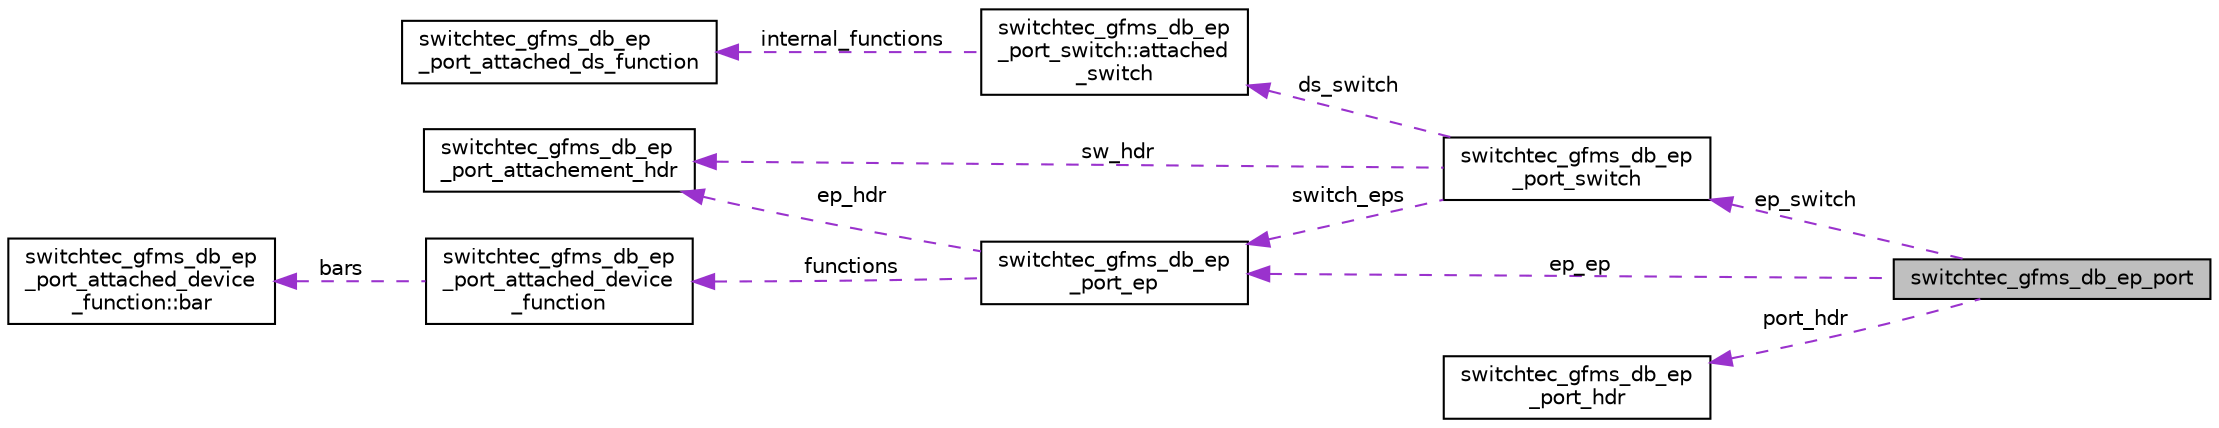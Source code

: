 digraph "switchtec_gfms_db_ep_port"
{
 // LATEX_PDF_SIZE
  edge [fontname="Helvetica",fontsize="10",labelfontname="Helvetica",labelfontsize="10"];
  node [fontname="Helvetica",fontsize="10",shape=record];
  rankdir="LR";
  Node1 [label="switchtec_gfms_db_ep_port",height=0.2,width=0.4,color="black", fillcolor="grey75", style="filled", fontcolor="black",tooltip=" "];
  Node2 -> Node1 [dir="back",color="darkorchid3",fontsize="10",style="dashed",label=" ep_switch" ,fontname="Helvetica"];
  Node2 [label="switchtec_gfms_db_ep\l_port_switch",height=0.2,width=0.4,color="black", fillcolor="white", style="filled",URL="$structswitchtec__gfms__db__ep__port__switch.html",tooltip=" "];
  Node3 -> Node2 [dir="back",color="darkorchid3",fontsize="10",style="dashed",label=" ds_switch" ,fontname="Helvetica"];
  Node3 [label="switchtec_gfms_db_ep\l_port_switch::attached\l_switch",height=0.2,width=0.4,color="black", fillcolor="white", style="filled",URL="$structswitchtec__gfms__db__ep__port__switch_1_1attached__switch.html",tooltip=" "];
  Node4 -> Node3 [dir="back",color="darkorchid3",fontsize="10",style="dashed",label=" internal_functions" ,fontname="Helvetica"];
  Node4 [label="switchtec_gfms_db_ep\l_port_attached_ds_function",height=0.2,width=0.4,color="black", fillcolor="white", style="filled",URL="$structswitchtec__gfms__db__ep__port__attached__ds__function.html",tooltip=" "];
  Node5 -> Node2 [dir="back",color="darkorchid3",fontsize="10",style="dashed",label=" sw_hdr" ,fontname="Helvetica"];
  Node5 [label="switchtec_gfms_db_ep\l_port_attachement_hdr",height=0.2,width=0.4,color="black", fillcolor="white", style="filled",URL="$structswitchtec__gfms__db__ep__port__attachement__hdr.html",tooltip=" "];
  Node6 -> Node2 [dir="back",color="darkorchid3",fontsize="10",style="dashed",label=" switch_eps" ,fontname="Helvetica"];
  Node6 [label="switchtec_gfms_db_ep\l_port_ep",height=0.2,width=0.4,color="black", fillcolor="white", style="filled",URL="$structswitchtec__gfms__db__ep__port__ep.html",tooltip=" "];
  Node5 -> Node6 [dir="back",color="darkorchid3",fontsize="10",style="dashed",label=" ep_hdr" ,fontname="Helvetica"];
  Node7 -> Node6 [dir="back",color="darkorchid3",fontsize="10",style="dashed",label=" functions" ,fontname="Helvetica"];
  Node7 [label="switchtec_gfms_db_ep\l_port_attached_device\l_function",height=0.2,width=0.4,color="black", fillcolor="white", style="filled",URL="$structswitchtec__gfms__db__ep__port__attached__device__function.html",tooltip=" "];
  Node8 -> Node7 [dir="back",color="darkorchid3",fontsize="10",style="dashed",label=" bars" ,fontname="Helvetica"];
  Node8 [label="switchtec_gfms_db_ep\l_port_attached_device\l_function::bar",height=0.2,width=0.4,color="black", fillcolor="white", style="filled",URL="$structswitchtec__gfms__db__ep__port__attached__device__function_1_1bar.html",tooltip=" "];
  Node9 -> Node1 [dir="back",color="darkorchid3",fontsize="10",style="dashed",label=" port_hdr" ,fontname="Helvetica"];
  Node9 [label="switchtec_gfms_db_ep\l_port_hdr",height=0.2,width=0.4,color="black", fillcolor="white", style="filled",URL="$structswitchtec__gfms__db__ep__port__hdr.html",tooltip=" "];
  Node6 -> Node1 [dir="back",color="darkorchid3",fontsize="10",style="dashed",label=" ep_ep" ,fontname="Helvetica"];
}
